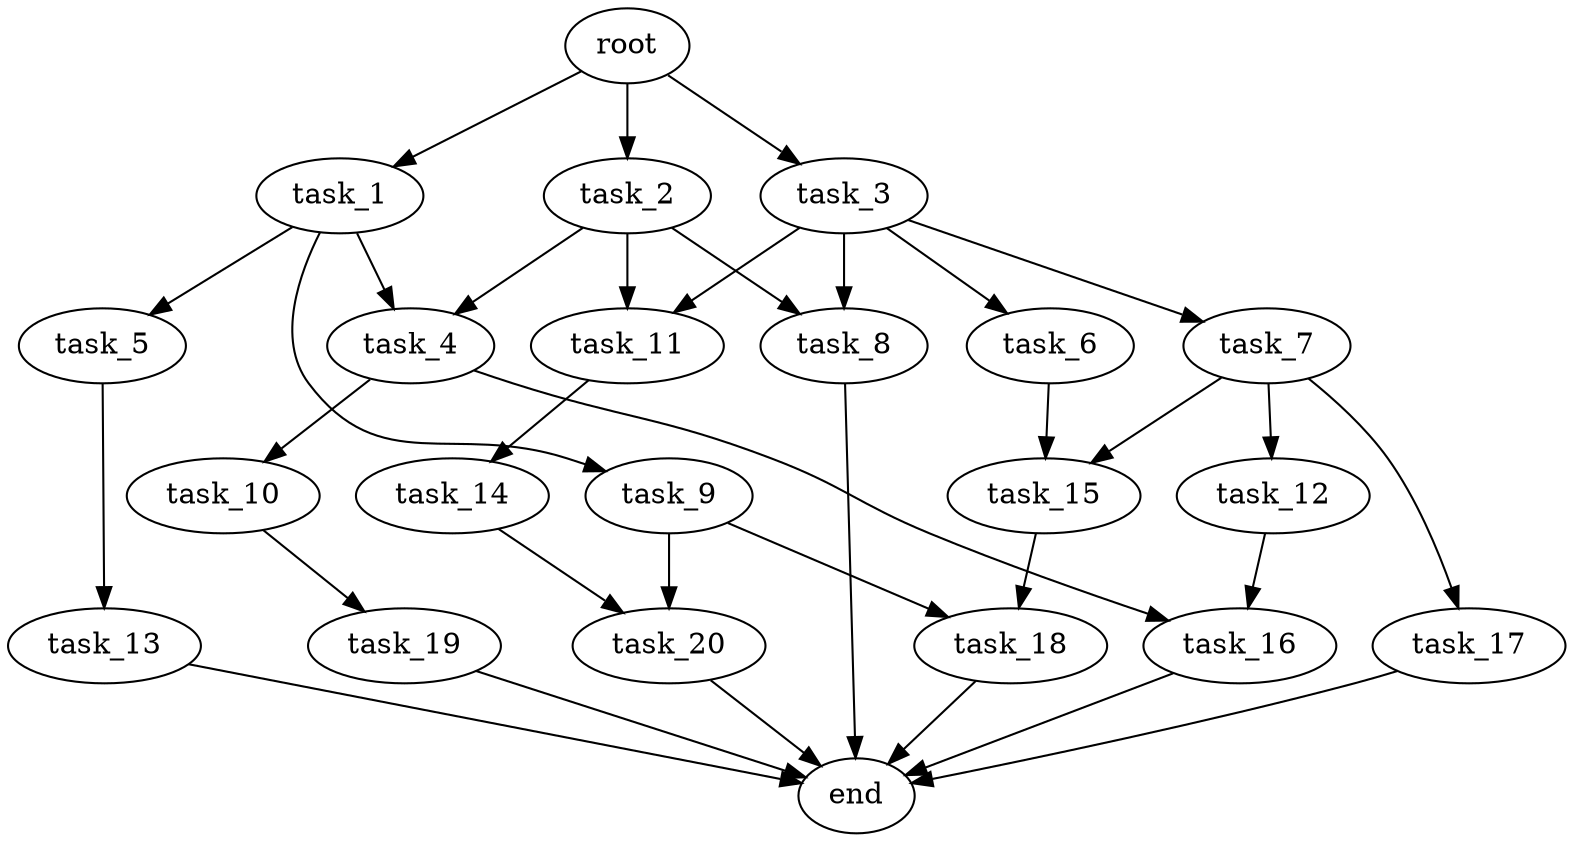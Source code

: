 digraph G {
  root [size="0.000000e+00"];
  task_1 [size="8.881714e+08"];
  task_2 [size="7.089949e+09"];
  task_3 [size="6.391388e+09"];
  task_4 [size="8.866648e+09"];
  task_5 [size="4.466853e+09"];
  task_6 [size="2.652859e+09"];
  task_7 [size="2.496159e+09"];
  task_8 [size="6.788800e+08"];
  task_9 [size="2.567323e+09"];
  task_10 [size="1.081238e+09"];
  task_11 [size="1.381029e+07"];
  task_12 [size="3.859985e+09"];
  task_13 [size="7.326112e+09"];
  task_14 [size="9.691049e+09"];
  task_15 [size="8.845635e+09"];
  task_16 [size="4.931327e+09"];
  task_17 [size="3.787747e+09"];
  task_18 [size="5.460694e+09"];
  task_19 [size="1.015184e+09"];
  task_20 [size="4.795413e+09"];
  end [size="0.000000e+00"];

  root -> task_1 [size="1.000000e-12"];
  root -> task_2 [size="1.000000e-12"];
  root -> task_3 [size="1.000000e-12"];
  task_1 -> task_4 [size="4.433324e+08"];
  task_1 -> task_5 [size="4.466853e+08"];
  task_1 -> task_9 [size="2.567323e+08"];
  task_2 -> task_4 [size="4.433324e+08"];
  task_2 -> task_8 [size="3.394400e+07"];
  task_2 -> task_11 [size="6.905147e+05"];
  task_3 -> task_6 [size="2.652859e+08"];
  task_3 -> task_7 [size="2.496159e+08"];
  task_3 -> task_8 [size="3.394400e+07"];
  task_3 -> task_11 [size="6.905147e+05"];
  task_4 -> task_10 [size="1.081238e+08"];
  task_4 -> task_16 [size="2.465663e+08"];
  task_5 -> task_13 [size="7.326112e+08"];
  task_6 -> task_15 [size="4.422818e+08"];
  task_7 -> task_12 [size="3.859985e+08"];
  task_7 -> task_15 [size="4.422818e+08"];
  task_7 -> task_17 [size="3.787747e+08"];
  task_8 -> end [size="1.000000e-12"];
  task_9 -> task_18 [size="2.730347e+08"];
  task_9 -> task_20 [size="2.397707e+08"];
  task_10 -> task_19 [size="1.015184e+08"];
  task_11 -> task_14 [size="9.691049e+08"];
  task_12 -> task_16 [size="2.465663e+08"];
  task_13 -> end [size="1.000000e-12"];
  task_14 -> task_20 [size="2.397707e+08"];
  task_15 -> task_18 [size="2.730347e+08"];
  task_16 -> end [size="1.000000e-12"];
  task_17 -> end [size="1.000000e-12"];
  task_18 -> end [size="1.000000e-12"];
  task_19 -> end [size="1.000000e-12"];
  task_20 -> end [size="1.000000e-12"];
}
